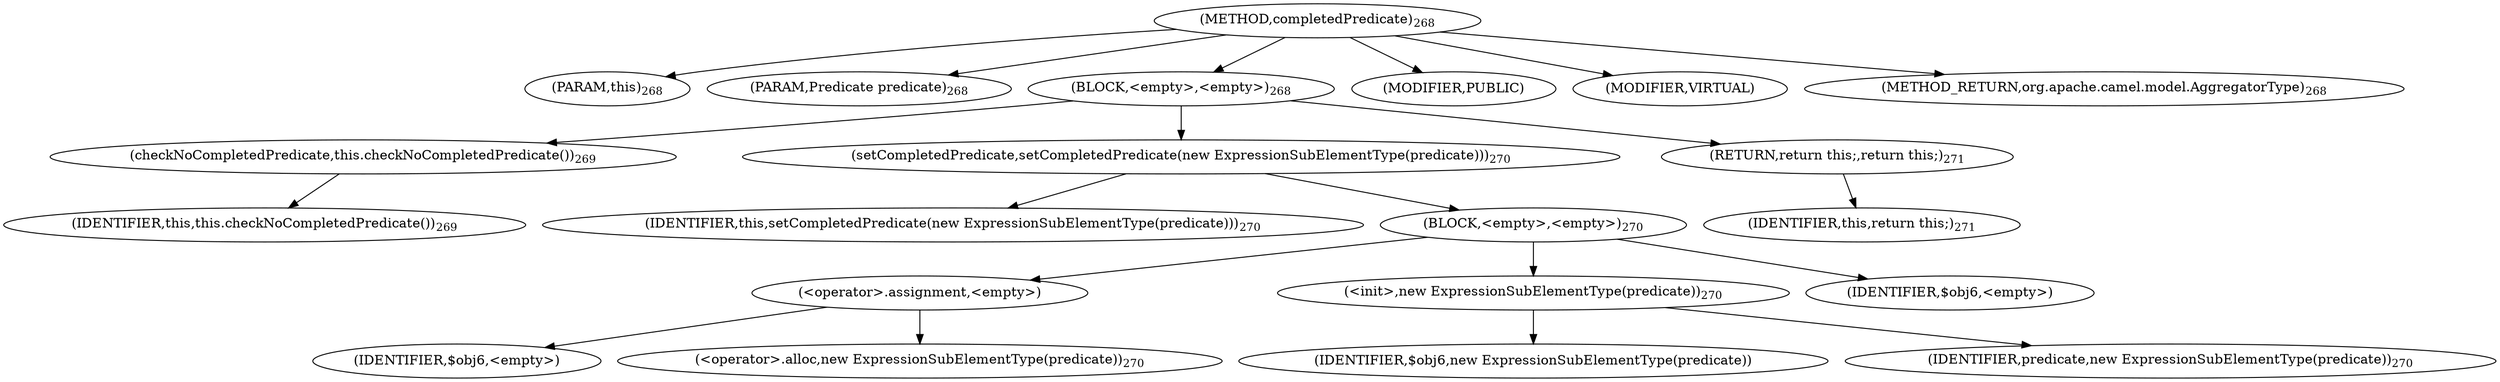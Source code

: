 digraph "completedPredicate" {  
"670" [label = <(METHOD,completedPredicate)<SUB>268</SUB>> ]
"75" [label = <(PARAM,this)<SUB>268</SUB>> ]
"671" [label = <(PARAM,Predicate predicate)<SUB>268</SUB>> ]
"672" [label = <(BLOCK,&lt;empty&gt;,&lt;empty&gt;)<SUB>268</SUB>> ]
"673" [label = <(checkNoCompletedPredicate,this.checkNoCompletedPredicate())<SUB>269</SUB>> ]
"74" [label = <(IDENTIFIER,this,this.checkNoCompletedPredicate())<SUB>269</SUB>> ]
"674" [label = <(setCompletedPredicate,setCompletedPredicate(new ExpressionSubElementType(predicate)))<SUB>270</SUB>> ]
"76" [label = <(IDENTIFIER,this,setCompletedPredicate(new ExpressionSubElementType(predicate)))<SUB>270</SUB>> ]
"675" [label = <(BLOCK,&lt;empty&gt;,&lt;empty&gt;)<SUB>270</SUB>> ]
"676" [label = <(&lt;operator&gt;.assignment,&lt;empty&gt;)> ]
"677" [label = <(IDENTIFIER,$obj6,&lt;empty&gt;)> ]
"678" [label = <(&lt;operator&gt;.alloc,new ExpressionSubElementType(predicate))<SUB>270</SUB>> ]
"679" [label = <(&lt;init&gt;,new ExpressionSubElementType(predicate))<SUB>270</SUB>> ]
"680" [label = <(IDENTIFIER,$obj6,new ExpressionSubElementType(predicate))> ]
"681" [label = <(IDENTIFIER,predicate,new ExpressionSubElementType(predicate))<SUB>270</SUB>> ]
"682" [label = <(IDENTIFIER,$obj6,&lt;empty&gt;)> ]
"683" [label = <(RETURN,return this;,return this;)<SUB>271</SUB>> ]
"77" [label = <(IDENTIFIER,this,return this;)<SUB>271</SUB>> ]
"684" [label = <(MODIFIER,PUBLIC)> ]
"685" [label = <(MODIFIER,VIRTUAL)> ]
"686" [label = <(METHOD_RETURN,org.apache.camel.model.AggregatorType)<SUB>268</SUB>> ]
  "670" -> "75" 
  "670" -> "671" 
  "670" -> "672" 
  "670" -> "684" 
  "670" -> "685" 
  "670" -> "686" 
  "672" -> "673" 
  "672" -> "674" 
  "672" -> "683" 
  "673" -> "74" 
  "674" -> "76" 
  "674" -> "675" 
  "675" -> "676" 
  "675" -> "679" 
  "675" -> "682" 
  "676" -> "677" 
  "676" -> "678" 
  "679" -> "680" 
  "679" -> "681" 
  "683" -> "77" 
}
